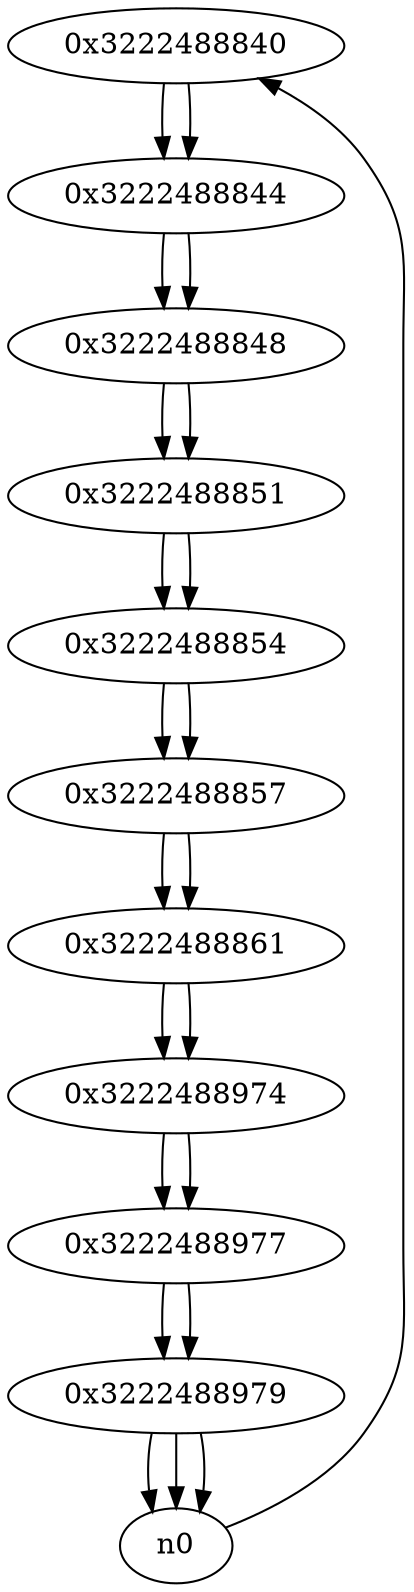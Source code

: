 digraph G{
/* nodes */
  n1 [label="0x3222488840"]
  n2 [label="0x3222488844"]
  n3 [label="0x3222488848"]
  n4 [label="0x3222488851"]
  n5 [label="0x3222488854"]
  n6 [label="0x3222488857"]
  n7 [label="0x3222488861"]
  n8 [label="0x3222488974"]
  n9 [label="0x3222488977"]
  n10 [label="0x3222488979"]
/* edges */
n1 -> n2;
n0 -> n1;
n2 -> n3;
n1 -> n2;
n3 -> n4;
n2 -> n3;
n4 -> n5;
n3 -> n4;
n5 -> n6;
n4 -> n5;
n6 -> n7;
n5 -> n6;
n7 -> n8;
n6 -> n7;
n8 -> n9;
n7 -> n8;
n9 -> n10;
n8 -> n9;
n10 -> n0;
n10 -> n0;
n10 -> n0;
n9 -> n10;
}
